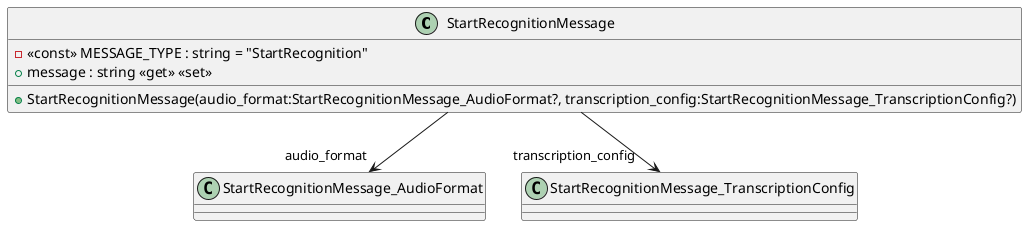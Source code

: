 @startuml
class StartRecognitionMessage {
    + StartRecognitionMessage(audio_format:StartRecognitionMessage_AudioFormat?, transcription_config:StartRecognitionMessage_TranscriptionConfig?)
    - <<const>> MESSAGE_TYPE : string = "StartRecognition"
    + message : string <<get>> <<set>>
}
StartRecognitionMessage --> "audio_format" StartRecognitionMessage_AudioFormat
StartRecognitionMessage --> "transcription_config" StartRecognitionMessage_TranscriptionConfig
@enduml
